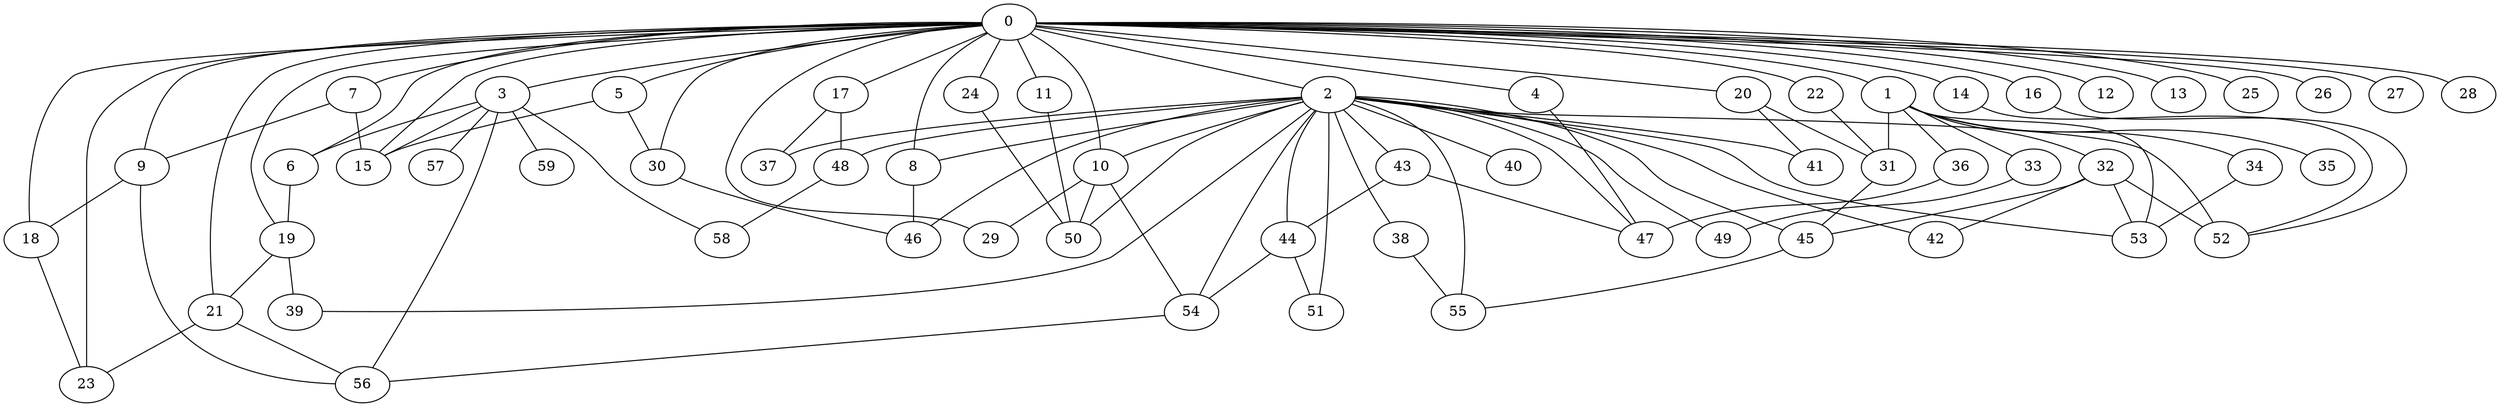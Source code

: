 
graph graphname {
    0 -- 1
0 -- 2
0 -- 3
0 -- 4
0 -- 5
0 -- 6
0 -- 7
0 -- 8
0 -- 9
0 -- 10
0 -- 11
0 -- 12
0 -- 13
0 -- 14
0 -- 15
0 -- 16
0 -- 17
0 -- 18
0 -- 19
0 -- 20
0 -- 21
0 -- 22
0 -- 23
0 -- 24
0 -- 25
0 -- 26
0 -- 27
0 -- 28
0 -- 29
0 -- 30
1 -- 32
1 -- 34
1 -- 35
1 -- 36
1 -- 33
1 -- 31
1 -- 53
2 -- 37
2 -- 38
2 -- 39
2 -- 40
2 -- 41
2 -- 42
2 -- 43
2 -- 44
2 -- 45
2 -- 46
2 -- 47
2 -- 48
2 -- 49
2 -- 50
2 -- 51
2 -- 52
2 -- 53
2 -- 54
2 -- 55
2 -- 8
2 -- 10
3 -- 56
3 -- 58
3 -- 59
3 -- 57
3 -- 15
3 -- 6
4 -- 47
5 -- 15
5 -- 30
6 -- 19
7 -- 15
7 -- 9
8 -- 46
9 -- 18
9 -- 56
10 -- 54
10 -- 50
10 -- 29
11 -- 50
14 -- 52
16 -- 52
17 -- 37
17 -- 48
18 -- 23
19 -- 21
19 -- 39
20 -- 31
20 -- 41
21 -- 56
21 -- 23
22 -- 31
24 -- 50
30 -- 46
31 -- 45
32 -- 45
32 -- 52
32 -- 42
32 -- 53
33 -- 49
34 -- 53
36 -- 47
38 -- 55
43 -- 44
43 -- 47
44 -- 54
44 -- 51
45 -- 55
48 -- 58
54 -- 56

}
